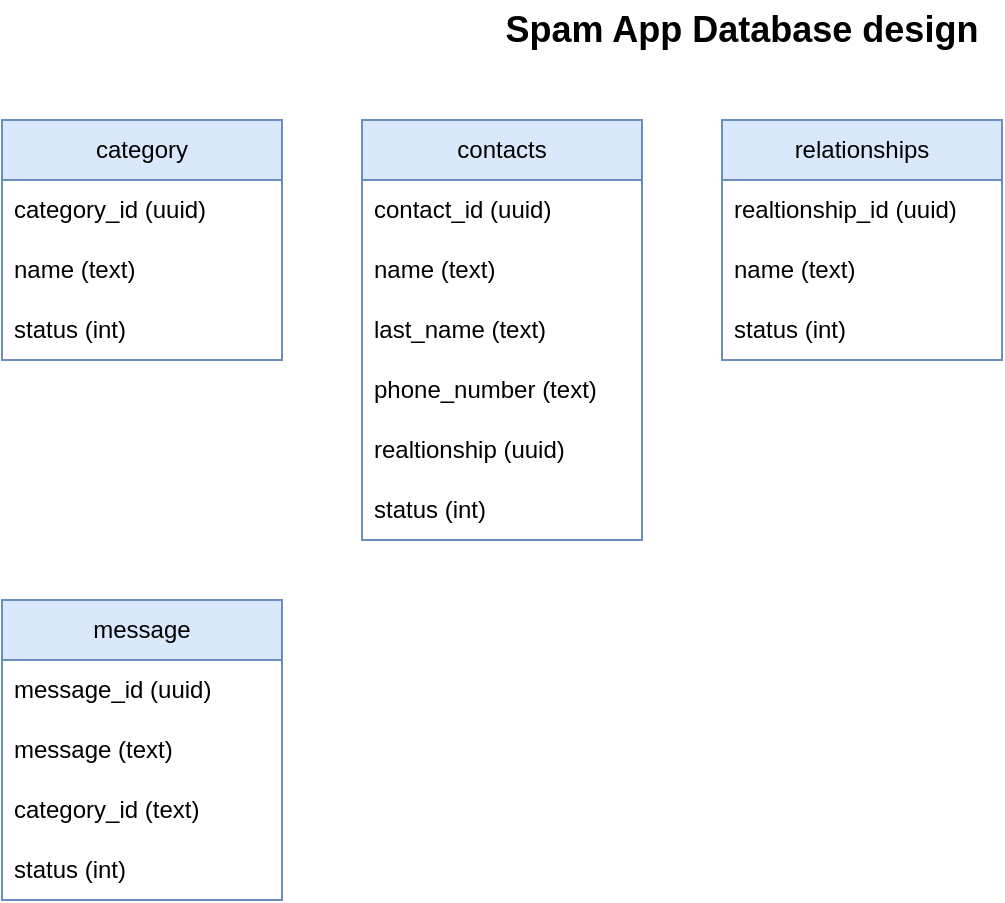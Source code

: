 <mxfile version="22.1.21" type="github">
  <diagram name="Página-1" id="Gyonwv3hlDq52NkE0NrT">
    <mxGraphModel dx="1050" dy="557" grid="1" gridSize="10" guides="1" tooltips="1" connect="1" arrows="1" fold="1" page="1" pageScale="1" pageWidth="827" pageHeight="1169" math="0" shadow="0">
      <root>
        <mxCell id="0" />
        <mxCell id="1" parent="0" />
        <mxCell id="P2scJ32DKr-7OfUe27lU-1" value="&lt;font style=&quot;font-size: 18px;&quot;&gt;&lt;b&gt;Spam App Database design&lt;/b&gt;&lt;/font&gt;" style="text;html=1;strokeColor=none;fillColor=none;align=center;verticalAlign=middle;whiteSpace=wrap;rounded=0;" vertex="1" parent="1">
          <mxGeometry x="330" y="40" width="240" height="30" as="geometry" />
        </mxCell>
        <mxCell id="P2scJ32DKr-7OfUe27lU-3" value="category" style="swimlane;fontStyle=0;childLayout=stackLayout;horizontal=1;startSize=30;horizontalStack=0;resizeParent=1;resizeParentMax=0;resizeLast=0;collapsible=1;marginBottom=0;whiteSpace=wrap;html=1;fillColor=#dae8fc;strokeColor=#6c8ebf;" vertex="1" parent="1">
          <mxGeometry x="80" y="100" width="140" height="120" as="geometry" />
        </mxCell>
        <mxCell id="P2scJ32DKr-7OfUe27lU-4" value="category_id (uuid)" style="text;strokeColor=none;fillColor=none;align=left;verticalAlign=middle;spacingLeft=4;spacingRight=4;overflow=hidden;points=[[0,0.5],[1,0.5]];portConstraint=eastwest;rotatable=0;whiteSpace=wrap;html=1;" vertex="1" parent="P2scJ32DKr-7OfUe27lU-3">
          <mxGeometry y="30" width="140" height="30" as="geometry" />
        </mxCell>
        <mxCell id="P2scJ32DKr-7OfUe27lU-5" value="name (text)" style="text;strokeColor=none;fillColor=none;align=left;verticalAlign=middle;spacingLeft=4;spacingRight=4;overflow=hidden;points=[[0,0.5],[1,0.5]];portConstraint=eastwest;rotatable=0;whiteSpace=wrap;html=1;" vertex="1" parent="P2scJ32DKr-7OfUe27lU-3">
          <mxGeometry y="60" width="140" height="30" as="geometry" />
        </mxCell>
        <mxCell id="P2scJ32DKr-7OfUe27lU-6" value="status (int)" style="text;strokeColor=none;fillColor=none;align=left;verticalAlign=middle;spacingLeft=4;spacingRight=4;overflow=hidden;points=[[0,0.5],[1,0.5]];portConstraint=eastwest;rotatable=0;whiteSpace=wrap;html=1;" vertex="1" parent="P2scJ32DKr-7OfUe27lU-3">
          <mxGeometry y="90" width="140" height="30" as="geometry" />
        </mxCell>
        <mxCell id="P2scJ32DKr-7OfUe27lU-7" value="contacts" style="swimlane;fontStyle=0;childLayout=stackLayout;horizontal=1;startSize=30;horizontalStack=0;resizeParent=1;resizeParentMax=0;resizeLast=0;collapsible=1;marginBottom=0;whiteSpace=wrap;html=1;fillColor=#dae8fc;strokeColor=#6c8ebf;" vertex="1" parent="1">
          <mxGeometry x="260" y="100" width="140" height="210" as="geometry" />
        </mxCell>
        <mxCell id="P2scJ32DKr-7OfUe27lU-8" value="contact_id (uuid)" style="text;strokeColor=none;fillColor=none;align=left;verticalAlign=middle;spacingLeft=4;spacingRight=4;overflow=hidden;points=[[0,0.5],[1,0.5]];portConstraint=eastwest;rotatable=0;whiteSpace=wrap;html=1;" vertex="1" parent="P2scJ32DKr-7OfUe27lU-7">
          <mxGeometry y="30" width="140" height="30" as="geometry" />
        </mxCell>
        <mxCell id="P2scJ32DKr-7OfUe27lU-9" value="name (text)" style="text;strokeColor=none;fillColor=none;align=left;verticalAlign=middle;spacingLeft=4;spacingRight=4;overflow=hidden;points=[[0,0.5],[1,0.5]];portConstraint=eastwest;rotatable=0;whiteSpace=wrap;html=1;" vertex="1" parent="P2scJ32DKr-7OfUe27lU-7">
          <mxGeometry y="60" width="140" height="30" as="geometry" />
        </mxCell>
        <mxCell id="P2scJ32DKr-7OfUe27lU-10" value="last_name (text)" style="text;strokeColor=none;fillColor=none;align=left;verticalAlign=middle;spacingLeft=4;spacingRight=4;overflow=hidden;points=[[0,0.5],[1,0.5]];portConstraint=eastwest;rotatable=0;whiteSpace=wrap;html=1;" vertex="1" parent="P2scJ32DKr-7OfUe27lU-7">
          <mxGeometry y="90" width="140" height="30" as="geometry" />
        </mxCell>
        <mxCell id="P2scJ32DKr-7OfUe27lU-11" value="phone_number (text)" style="text;strokeColor=none;fillColor=none;align=left;verticalAlign=middle;spacingLeft=4;spacingRight=4;overflow=hidden;points=[[0,0.5],[1,0.5]];portConstraint=eastwest;rotatable=0;whiteSpace=wrap;html=1;" vertex="1" parent="P2scJ32DKr-7OfUe27lU-7">
          <mxGeometry y="120" width="140" height="30" as="geometry" />
        </mxCell>
        <mxCell id="P2scJ32DKr-7OfUe27lU-12" value="realtionship (uuid)" style="text;strokeColor=none;fillColor=none;align=left;verticalAlign=middle;spacingLeft=4;spacingRight=4;overflow=hidden;points=[[0,0.5],[1,0.5]];portConstraint=eastwest;rotatable=0;whiteSpace=wrap;html=1;" vertex="1" parent="P2scJ32DKr-7OfUe27lU-7">
          <mxGeometry y="150" width="140" height="30" as="geometry" />
        </mxCell>
        <mxCell id="P2scJ32DKr-7OfUe27lU-19" value="status (int)" style="text;strokeColor=none;fillColor=none;align=left;verticalAlign=middle;spacingLeft=4;spacingRight=4;overflow=hidden;points=[[0,0.5],[1,0.5]];portConstraint=eastwest;rotatable=0;whiteSpace=wrap;html=1;" vertex="1" parent="P2scJ32DKr-7OfUe27lU-7">
          <mxGeometry y="180" width="140" height="30" as="geometry" />
        </mxCell>
        <mxCell id="P2scJ32DKr-7OfUe27lU-13" value="relationships" style="swimlane;fontStyle=0;childLayout=stackLayout;horizontal=1;startSize=30;horizontalStack=0;resizeParent=1;resizeParentMax=0;resizeLast=0;collapsible=1;marginBottom=0;whiteSpace=wrap;html=1;fillColor=#dae8fc;strokeColor=#6c8ebf;" vertex="1" parent="1">
          <mxGeometry x="440" y="100" width="140" height="120" as="geometry" />
        </mxCell>
        <mxCell id="P2scJ32DKr-7OfUe27lU-14" value="realtionship_id (uuid)" style="text;strokeColor=none;fillColor=none;align=left;verticalAlign=middle;spacingLeft=4;spacingRight=4;overflow=hidden;points=[[0,0.5],[1,0.5]];portConstraint=eastwest;rotatable=0;whiteSpace=wrap;html=1;" vertex="1" parent="P2scJ32DKr-7OfUe27lU-13">
          <mxGeometry y="30" width="140" height="30" as="geometry" />
        </mxCell>
        <mxCell id="P2scJ32DKr-7OfUe27lU-15" value="name (text)" style="text;strokeColor=none;fillColor=none;align=left;verticalAlign=middle;spacingLeft=4;spacingRight=4;overflow=hidden;points=[[0,0.5],[1,0.5]];portConstraint=eastwest;rotatable=0;whiteSpace=wrap;html=1;" vertex="1" parent="P2scJ32DKr-7OfUe27lU-13">
          <mxGeometry y="60" width="140" height="30" as="geometry" />
        </mxCell>
        <mxCell id="P2scJ32DKr-7OfUe27lU-16" value="status (int)" style="text;strokeColor=none;fillColor=none;align=left;verticalAlign=middle;spacingLeft=4;spacingRight=4;overflow=hidden;points=[[0,0.5],[1,0.5]];portConstraint=eastwest;rotatable=0;whiteSpace=wrap;html=1;" vertex="1" parent="P2scJ32DKr-7OfUe27lU-13">
          <mxGeometry y="90" width="140" height="30" as="geometry" />
        </mxCell>
        <mxCell id="P2scJ32DKr-7OfUe27lU-20" value="message" style="swimlane;fontStyle=0;childLayout=stackLayout;horizontal=1;startSize=30;horizontalStack=0;resizeParent=1;resizeParentMax=0;resizeLast=0;collapsible=1;marginBottom=0;whiteSpace=wrap;html=1;fillColor=#dae8fc;strokeColor=#6c8ebf;" vertex="1" parent="1">
          <mxGeometry x="80" y="340" width="140" height="150" as="geometry" />
        </mxCell>
        <mxCell id="P2scJ32DKr-7OfUe27lU-21" value="message_id (uuid)" style="text;strokeColor=none;fillColor=none;align=left;verticalAlign=middle;spacingLeft=4;spacingRight=4;overflow=hidden;points=[[0,0.5],[1,0.5]];portConstraint=eastwest;rotatable=0;whiteSpace=wrap;html=1;" vertex="1" parent="P2scJ32DKr-7OfUe27lU-20">
          <mxGeometry y="30" width="140" height="30" as="geometry" />
        </mxCell>
        <mxCell id="P2scJ32DKr-7OfUe27lU-22" value="message (text)" style="text;strokeColor=none;fillColor=none;align=left;verticalAlign=middle;spacingLeft=4;spacingRight=4;overflow=hidden;points=[[0,0.5],[1,0.5]];portConstraint=eastwest;rotatable=0;whiteSpace=wrap;html=1;" vertex="1" parent="P2scJ32DKr-7OfUe27lU-20">
          <mxGeometry y="60" width="140" height="30" as="geometry" />
        </mxCell>
        <mxCell id="P2scJ32DKr-7OfUe27lU-24" value="category_id (text)" style="text;strokeColor=none;fillColor=none;align=left;verticalAlign=middle;spacingLeft=4;spacingRight=4;overflow=hidden;points=[[0,0.5],[1,0.5]];portConstraint=eastwest;rotatable=0;whiteSpace=wrap;html=1;" vertex="1" parent="P2scJ32DKr-7OfUe27lU-20">
          <mxGeometry y="90" width="140" height="30" as="geometry" />
        </mxCell>
        <mxCell id="P2scJ32DKr-7OfUe27lU-23" value="status (int)" style="text;strokeColor=none;fillColor=none;align=left;verticalAlign=middle;spacingLeft=4;spacingRight=4;overflow=hidden;points=[[0,0.5],[1,0.5]];portConstraint=eastwest;rotatable=0;whiteSpace=wrap;html=1;" vertex="1" parent="P2scJ32DKr-7OfUe27lU-20">
          <mxGeometry y="120" width="140" height="30" as="geometry" />
        </mxCell>
      </root>
    </mxGraphModel>
  </diagram>
</mxfile>
